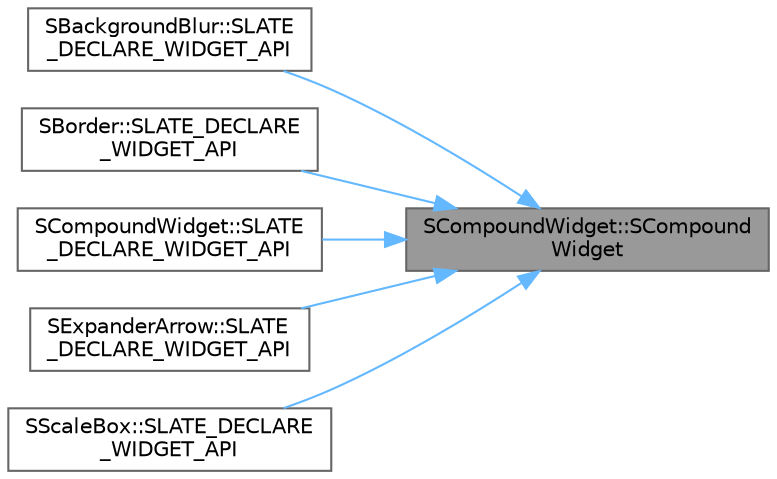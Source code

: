 digraph "SCompoundWidget::SCompoundWidget"
{
 // INTERACTIVE_SVG=YES
 // LATEX_PDF_SIZE
  bgcolor="transparent";
  edge [fontname=Helvetica,fontsize=10,labelfontname=Helvetica,labelfontsize=10];
  node [fontname=Helvetica,fontsize=10,shape=box,height=0.2,width=0.4];
  rankdir="RL";
  Node1 [id="Node000001",label="SCompoundWidget::SCompound\lWidget",height=0.2,width=0.4,color="gray40", fillcolor="grey60", style="filled", fontcolor="black",tooltip="Disallow public construction."];
  Node1 -> Node2 [id="edge1_Node000001_Node000002",dir="back",color="steelblue1",style="solid",tooltip=" "];
  Node2 [id="Node000002",label="SBackgroundBlur::SLATE\l_DECLARE_WIDGET_API",height=0.2,width=0.4,color="grey40", fillcolor="white", style="filled",URL="$d4/d4f/classSBackgroundBlur.html#a70164c2fd56604edf7188b295db4a56a",tooltip=" "];
  Node1 -> Node3 [id="edge2_Node000001_Node000003",dir="back",color="steelblue1",style="solid",tooltip=" "];
  Node3 [id="Node000003",label="SBorder::SLATE_DECLARE\l_WIDGET_API",height=0.2,width=0.4,color="grey40", fillcolor="white", style="filled",URL="$d2/d51/classSBorder.html#a3abbfa254b507ef39297979d971f5948",tooltip=" "];
  Node1 -> Node4 [id="edge3_Node000001_Node000004",dir="back",color="steelblue1",style="solid",tooltip=" "];
  Node4 [id="Node000004",label="SCompoundWidget::SLATE\l_DECLARE_WIDGET_API",height=0.2,width=0.4,color="grey40", fillcolor="white", style="filled",URL="$dc/d0a/classSCompoundWidget.html#aa4fb4a30d420d8e6aa208b89da90a0e0",tooltip="Returns the size scaling factor for this widget."];
  Node1 -> Node5 [id="edge4_Node000001_Node000005",dir="back",color="steelblue1",style="solid",tooltip=" "];
  Node5 [id="Node000005",label="SExpanderArrow::SLATE\l_DECLARE_WIDGET_API",height=0.2,width=0.4,color="grey40", fillcolor="white", style="filled",URL="$d9/dd6/classSExpanderArrow.html#ac537ba8ad90a4e40da699ade8ff852f0",tooltip=" "];
  Node1 -> Node6 [id="edge5_Node000001_Node000006",dir="back",color="steelblue1",style="solid",tooltip=" "];
  Node6 [id="Node000006",label="SScaleBox::SLATE_DECLARE\l_WIDGET_API",height=0.2,width=0.4,color="grey40", fillcolor="white", style="filled",URL="$d6/dcf/classSScaleBox.html#a4cb3dab7ac812321b2a945997f57e364",tooltip=" "];
}
